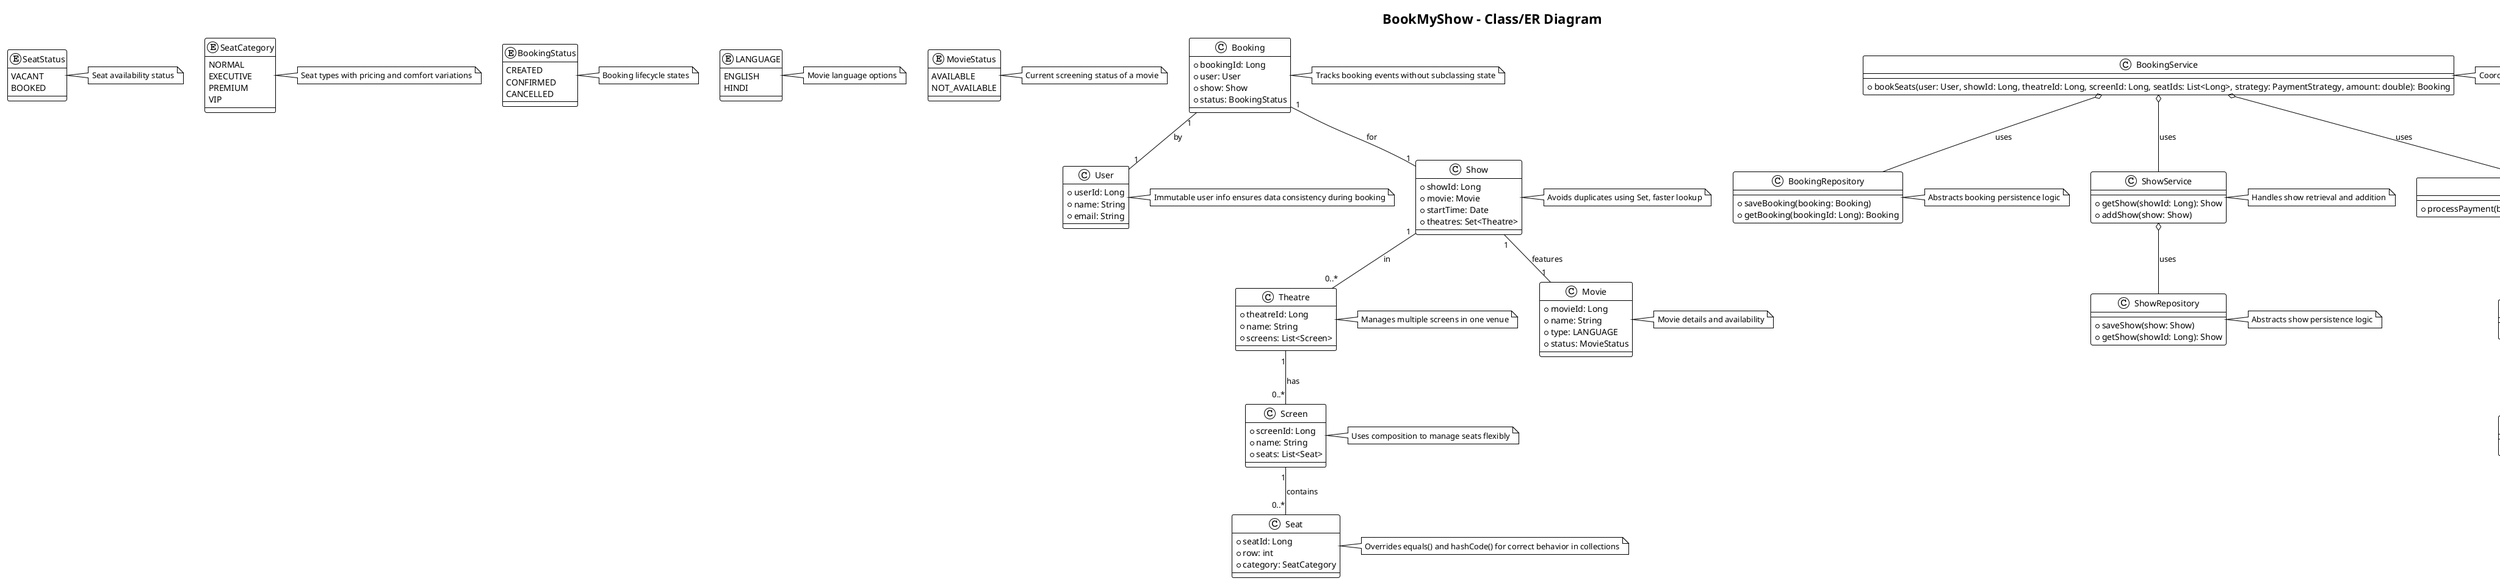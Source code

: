 @startuml
!theme plain
title BookMyShow - Class/ER Diagram

'========================
' ENUMS
'========================
enum SeatStatus {
    VACANT
    BOOKED
}
note right of SeatStatus
  Seat availability status
end note

enum SeatCategory {
    NORMAL
    EXECUTIVE
    PREMIUM
    VIP
}
note right of SeatCategory
  Seat types with pricing and comfort variations
end note

enum BookingStatus {
    CREATED
    CONFIRMED
    CANCELLED
}
note right of BookingStatus
  Booking lifecycle states
end note

enum LANGUAGE {
    ENGLISH
    HINDI
}
note right of LANGUAGE
  Movie language options
end note

enum MovieStatus {
    AVAILABLE
    NOT_AVAILABLE
}
note right of MovieStatus
  Current screening status of a movie
end note

'========================
' ENTITIES
'========================
class User {
    + userId: Long
    + name: String
    + email: String
}
note right of User
  Immutable user info ensures data consistency during booking
end note

class Seat {
    + seatId: Long
    + row: int
    + category: SeatCategory
}
note right of Seat
  Overrides equals() and hashCode() for correct behavior in collections
end note

class Screen {
    + screenId: Long
    + name: String
    + seats: List<Seat>
}
note right of Screen
  Uses composition to manage seats flexibly
end note

class Theatre {
    + theatreId: Long
    + name: String
    + screens: List<Screen>
}
note right of Theatre
  Manages multiple screens in one venue
end note

class Movie {
    + movieId: Long
    + name: String
    + type: LANGUAGE
    + status: MovieStatus
}
note right of Movie
  Movie details and availability
end note

class Show {
    + showId: Long
    + movie: Movie
    + startTime: Date
    + theatres: Set<Theatre>
}
note right of Show
  Avoids duplicates using Set, faster lookup
end note

class Booking {
    + bookingId: Long
    + user: User
    + show: Show
    + status: BookingStatus
}
note right of Booking
  Tracks booking events without subclassing state
end note

'========================
' REPOSITORIES
'========================
class ShowRepository {
    + saveShow(show: Show)
    + getShow(showId: Long): Show
}
note right of ShowRepository
  Abstracts show persistence logic
end note

class BookingRepository {
    + saveBooking(booking: Booking)
    + getBooking(bookingId: Long): Booking
}
note right of BookingRepository
  Abstracts booking persistence logic
end note

'========================
' SERVICES
'========================
class ShowService {
    + getShow(showId: Long): Show
    + addShow(show: Show)
}
note right of ShowService
  Handles show retrieval and addition
end note

class BookingService {
    + bookSeats(user: User, showId: Long, theatreId: Long, screenId: Long, seatIds: List<Long>, strategy: PaymentStrategy, amount: double): Booking
}
note right of BookingService
  Coordinates booking flow with lock-based concurrency control
end note

class PaymentService {
    + processPayment(booking: Booking, amount: double, strategy: PaymentStrategy): boolean
}
note right of PaymentService
  Payment processing using strategy pattern
end note

'========================
' INTERFACES
'========================
interface PaymentStrategy {
    + pay(booking: Booking, amount: double): boolean
}
note right of PaymentStrategy
  Extensible payment mechanism interface
end note

class CreditCardPayment {
    + pay(booking: Booking, amount: double): boolean
}
note right of CreditCardPayment
  Concrete payment method implementation
end note

'========================
' RELATIONSHIPS
'========================
Show "1" -- "1" Movie : "features"
Show "1" -- "0..*" Theatre : "in"
Theatre "1" -- "0..*" Screen : "has"
Screen "1" -- "0..*" Seat : "contains"
Booking "1" -- "1" User : "by"
Booking "1" -- "1" Show : "for"
ShowService o-- ShowRepository : "uses"
BookingService o-- BookingRepository : "uses"
BookingService o-- ShowService : "uses"
BookingService o-- PaymentService : "uses"
PaymentService o-- PaymentStrategy : "uses"
PaymentStrategy <|.. CreditCardPayment
@enduml